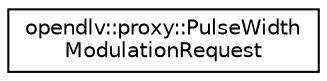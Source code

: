 digraph "Graphical Class Hierarchy"
{
 // LATEX_PDF_SIZE
  edge [fontname="Helvetica",fontsize="10",labelfontname="Helvetica",labelfontsize="10"];
  node [fontname="Helvetica",fontsize="10",shape=record];
  rankdir="LR";
  Node0 [label="opendlv::proxy::PulseWidth\lModulationRequest",height=0.2,width=0.4,color="black", fillcolor="white", style="filled",URL="$classopendlv_1_1proxy_1_1PulseWidthModulationRequest.html",tooltip=" "];
}
